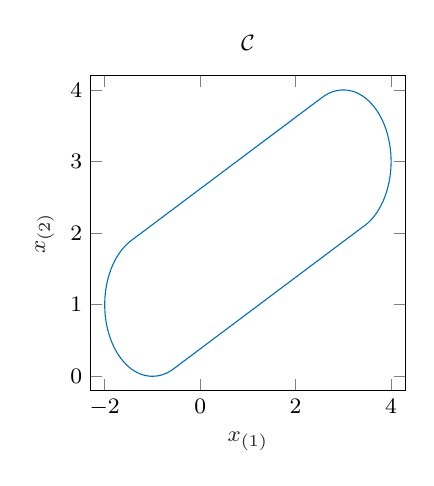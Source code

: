 % This file was created by matlab2tikz.
%
\definecolor{mycolor1}{rgb}{0.0,0.447,0.741}%
%
\begin{tikzpicture}
\footnotesize

\begin{axis}[%
width=4cm,
height=4cm,
at={(0in,0in)},
scale only axis,
xmin=-2.3,
xmax=4.3,
xlabel style={font=\color{white!15!black}},
xlabel={$x_{(1)}$},
ymin=-0.2,
ymax=4.2,
ylabel style={font=\color{white!15!black}},
ylabel={$x_{(2)}$},
axis background/.style={fill=white},
title style={font=\bfseries},
title={$\mathcal{C}$}
]
\addplot [color=mycolor1, forget plot]
  table[row sep=crcr]{%
3.447	2.106\\
3.453	2.108\\
3.47	2.117\\
3.475	2.12\\
3.481	2.123\\
3.486	2.126\\
3.492	2.129\\
3.497	2.132\\
3.503	2.135\\
3.519	2.145\\
3.53	2.152\\
3.551	2.165\\
3.561	2.172\\
3.577	2.183\\
3.582	2.187\\
3.592	2.194\\
3.597	2.198\\
3.602	2.202\\
3.607	2.205\\
3.612	2.209\\
3.617	2.213\\
3.622	2.217\\
3.632	2.225\\
3.637	2.229\\
3.642	2.233\\
3.646	2.237\\
3.656	2.245\\
3.661	2.249\\
3.665	2.253\\
3.67	2.258\\
3.675	2.262\\
3.679	2.266\\
3.684	2.271\\
3.689	2.275\\
3.693	2.279\\
3.698	2.284\\
3.702	2.288\\
3.711	2.297\\
3.72	2.306\\
3.724	2.31\\
3.729	2.315\\
3.733	2.32\\
3.737	2.324\\
3.741	2.329\\
3.75	2.338\\
3.754	2.343\\
3.766	2.357\\
3.77	2.362\\
3.778	2.372\\
3.786	2.382\\
3.79	2.387\\
3.794	2.392\\
3.798	2.397\\
3.801	2.402\\
3.805	2.407\\
3.809	2.412\\
3.812	2.417\\
3.816	2.422\\
3.82	2.427\\
3.823	2.433\\
3.834	2.448\\
3.837	2.453\\
3.848	2.469\\
3.851	2.475\\
3.854	2.48\\
3.857	2.485\\
3.861	2.491\\
3.864	2.496\\
3.867	2.502\\
3.876	2.518\\
3.882	2.529\\
3.891	2.546\\
3.897	2.557\\
3.899	2.563\\
3.902	2.569\\
3.905	2.574\\
3.908	2.58\\
3.91	2.586\\
3.913	2.591\\
3.915	2.597\\
3.918	2.603\\
3.92	2.609\\
3.925	2.62\\
3.928	2.626\\
3.93	2.632\\
3.934	2.644\\
3.937	2.65\\
3.939	2.655\\
3.941	2.662\\
3.943	2.667\\
3.945	2.673\\
3.947	2.679\\
3.949	2.685\\
3.951	2.691\\
3.953	2.697\\
3.955	2.703\\
3.957	2.709\\
3.96	2.721\\
3.964	2.733\\
3.966	2.74\\
3.969	2.752\\
3.973	2.77\\
3.975	2.776\\
3.976	2.782\\
3.977	2.788\\
3.979	2.795\\
3.98	2.801\\
3.981	2.807\\
3.982	2.813\\
3.983	2.819\\
3.985	2.825\\
3.986	2.832\\
3.987	2.838\\
3.988	2.844\\
3.989	2.85\\
3.99	2.857\\
3.99	2.863\\
3.991	2.869\\
3.992	2.875\\
3.993	2.882\\
3.994	2.888\\
3.994	2.894\\
3.995	2.9\\
3.996	2.913\\
3.997	2.919\\
3.997	2.925\\
3.998	2.932\\
3.998	2.938\\
3.998	2.944\\
3.999	2.951\\
3.999	2.957\\
3.999	2.963\\
4.0	2.976\\
4	2.995\\
4	3.007\\
4.0	3.026\\
3.999	3.039\\
3.999	3.051\\
3.998	3.058\\
3.998	3.064\\
3.998	3.07\\
3.997	3.076\\
3.997	3.083\\
3.996	3.089\\
3.995	3.095\\
3.995	3.102\\
3.994	3.108\\
3.994	3.114\\
3.993	3.12\\
3.992	3.127\\
3.991	3.133\\
3.99	3.139\\
3.989	3.151\\
3.987	3.158\\
3.986	3.164\\
3.983	3.183\\
3.982	3.189\\
3.98	3.201\\
3.978	3.207\\
3.977	3.213\\
3.976	3.22\\
3.973	3.232\\
3.971	3.238\\
3.97	3.244\\
3.968	3.25\\
3.967	3.256\\
3.965	3.262\\
3.962	3.274\\
3.96	3.28\\
3.958	3.286\\
3.956	3.292\\
3.951	3.311\\
3.949	3.317\\
3.947	3.322\\
3.945	3.328\\
3.942	3.334\\
3.94	3.34\\
3.938	3.346\\
3.936	3.352\\
3.934	3.358\\
3.932	3.364\\
3.929	3.37\\
3.924	3.381\\
3.922	3.387\\
3.92	3.393\\
3.917	3.399\\
3.914	3.405\\
3.912	3.41\\
3.909	3.416\\
3.907	3.422\\
3.904	3.427\\
3.901	3.433\\
3.899	3.439\\
3.896	3.444\\
3.89	3.456\\
3.884	3.467\\
3.881	3.472\\
3.875	3.483\\
3.866	3.5\\
3.857	3.516\\
3.85	3.527\\
3.847	3.532\\
3.836	3.548\\
3.833	3.553\\
3.826	3.564\\
3.819	3.574\\
3.815	3.579\\
3.8	3.6\\
3.796	3.605\\
3.793	3.61\\
3.789	3.615\\
3.785	3.62\\
3.781	3.625\\
3.777	3.63\\
3.773	3.634\\
3.769	3.639\\
3.765	3.644\\
3.753	3.658\\
3.749	3.663\\
3.744	3.668\\
3.74	3.672\\
3.736	3.677\\
3.723	3.691\\
3.71	3.704\\
3.701	3.713\\
3.696	3.718\\
3.692	3.722\\
3.687	3.726\\
3.678	3.735\\
3.673	3.739\\
3.669	3.744\\
3.664	3.748\\
3.659	3.752\\
3.655	3.756\\
3.645	3.764\\
3.635	3.772\\
3.626	3.78\\
3.621	3.784\\
3.616	3.788\\
3.611	3.792\\
3.606	3.796\\
3.601	3.8\\
3.596	3.803\\
3.591	3.807\\
3.586	3.811\\
3.58	3.814\\
3.575	3.818\\
3.57	3.822\\
3.565	3.825\\
3.56	3.829\\
3.554	3.832\\
3.549	3.836\\
3.544	3.839\\
3.533	3.846\\
3.528	3.849\\
3.523	3.853\\
3.512	3.859\\
3.506	3.862\\
3.501	3.865\\
3.496	3.869\\
3.49	3.872\\
3.485	3.875\\
3.479	3.878\\
3.474	3.881\\
3.468	3.884\\
3.462	3.887\\
3.457	3.89\\
3.446	3.895\\
3.44	3.898\\
3.434	3.901\\
3.423	3.906\\
3.412	3.911\\
3.406	3.914\\
3.4	3.917\\
3.388	3.921\\
3.383	3.924\\
3.377	3.926\\
3.371	3.929\\
3.365	3.931\\
3.359	3.933\\
3.341	3.94\\
3.336	3.942\\
3.33	3.944\\
3.324	3.946\\
3.312	3.95\\
3.306	3.952\\
3.3	3.954\\
3.294	3.956\\
3.282	3.959\\
3.276	3.961\\
3.27	3.963\\
3.264	3.965\\
3.245	3.97\\
3.233	3.973\\
3.221	3.975\\
3.215	3.977\\
3.208	3.978\\
3.196	3.981\\
3.19	3.982\\
3.184	3.983\\
3.165	3.986\\
3.159	3.987\\
3.153	3.988\\
3.14	3.99\\
3.134	3.991\\
3.122	3.993\\
3.115	3.993\\
3.109	3.994\\
3.103	3.995\\
3.096	3.995\\
3.09	3.996\\
3.084	3.997\\
3.078	3.997\\
3.071	3.997\\
3.065	3.998\\
3.059	3.998\\
3.04	3.999\\
3.021	4.0\\
3.009	4\\
2.996	4\\
2.99	4.0\\
2.983	4.0\\
2.977	4.0\\
2.971	4.0\\
2.965	3.999\\
2.939	3.998\\
2.933	3.998\\
2.927	3.997\\
2.908	3.996\\
2.902	3.995\\
2.889	3.994\\
2.883	3.993\\
2.877	3.992\\
2.87	3.992\\
2.864	3.991\\
2.858	3.99\\
2.852	3.989\\
2.845	3.988\\
2.839	3.987\\
2.833	3.986\\
2.821	3.984\\
2.814	3.983\\
2.808	3.981\\
2.796	3.979\\
2.79	3.978\\
2.784	3.976\\
2.777	3.975\\
2.771	3.974\\
2.753	3.969\\
2.735	3.964\\
2.729	3.962\\
2.723	3.961\\
2.717	3.959\\
2.711	3.957\\
2.704	3.955\\
2.699	3.954\\
2.692	3.952\\
2.687	3.95\\
2.681	3.948\\
2.675	3.946\\
2.669	3.943\\
2.663	3.941\\
2.657	3.939\\
2.645	3.935\\
2.639	3.933\\
2.633	3.93\\
2.627	3.928\\
2.616	3.923\\
2.61	3.921\\
2.604	3.918\\
2.593	3.913\\
2.581	3.908\\
2.564	3.9\\
2.558	3.897\\
-1.453	1.892\\
-1.47	1.883\\
-1.475	1.88\\
-1.481	1.877\\
-1.486	1.874\\
-1.492	1.871\\
-1.497	1.868\\
-1.503	1.865\\
-1.519	1.855\\
-1.53	1.848\\
-1.551	1.835\\
-1.561	1.828\\
-1.577	1.817\\
-1.582	1.813\\
-1.592	1.806\\
-1.597	1.802\\
-1.602	1.798\\
-1.607	1.795\\
-1.612	1.791\\
-1.617	1.787\\
-1.622	1.783\\
-1.632	1.775\\
-1.637	1.771\\
-1.642	1.767\\
-1.646	1.763\\
-1.656	1.755\\
-1.661	1.751\\
-1.665	1.746\\
-1.67	1.742\\
-1.675	1.738\\
-1.679	1.734\\
-1.684	1.73\\
-1.689	1.725\\
-1.693	1.721\\
-1.698	1.716\\
-1.702	1.712\\
-1.711	1.703\\
-1.72	1.694\\
-1.724	1.69\\
-1.729	1.685\\
-1.733	1.68\\
-1.737	1.676\\
-1.741	1.671\\
-1.75	1.662\\
-1.754	1.657\\
-1.766	1.643\\
-1.77	1.638\\
-1.778	1.628\\
-1.786	1.618\\
-1.79	1.613\\
-1.794	1.608\\
-1.798	1.603\\
-1.801	1.598\\
-1.805	1.593\\
-1.809	1.588\\
-1.812	1.583\\
-1.816	1.578\\
-1.82	1.573\\
-1.823	1.567\\
-1.834	1.552\\
-1.837	1.547\\
-1.848	1.531\\
-1.851	1.525\\
-1.854	1.52\\
-1.857	1.515\\
-1.861	1.509\\
-1.864	1.504\\
-1.867	1.498\\
-1.876	1.482\\
-1.882	1.471\\
-1.891	1.454\\
-1.897	1.443\\
-1.899	1.437\\
-1.902	1.431\\
-1.905	1.426\\
-1.907	1.42\\
-1.91	1.414\\
-1.913	1.409\\
-1.915	1.403\\
-1.918	1.397\\
-1.92	1.391\\
-1.925	1.38\\
-1.927	1.374\\
-1.93	1.368\\
-1.934	1.356\\
-1.937	1.35\\
-1.939	1.345\\
-1.941	1.339\\
-1.943	1.333\\
-1.945	1.327\\
-1.947	1.321\\
-1.949	1.315\\
-1.951	1.309\\
-1.953	1.303\\
-1.955	1.297\\
-1.957	1.291\\
-1.96	1.279\\
-1.964	1.266\\
-1.966	1.26\\
-1.969	1.248\\
-1.973	1.23\\
-1.975	1.224\\
-1.976	1.218\\
-1.977	1.212\\
-1.979	1.205\\
-1.98	1.199\\
-1.981	1.193\\
-1.982	1.187\\
-1.984	1.181\\
-1.985	1.175\\
-1.986	1.168\\
-1.987	1.162\\
-1.988	1.156\\
-1.989	1.15\\
-1.99	1.143\\
-1.99	1.137\\
-1.991	1.131\\
-1.992	1.125\\
-1.993	1.118\\
-1.994	1.112\\
-1.994	1.106\\
-1.995	1.1\\
-1.996	1.087\\
-1.997	1.081\\
-1.997	1.075\\
-1.998	1.068\\
-1.998	1.062\\
-1.998	1.056\\
-1.999	1.049\\
-1.999	1.043\\
-1.999	1.037\\
-2.0	1.024\\
-2	1.005\\
-2	0.993\\
-2.0	0.974\\
-1.999	0.961\\
-1.999	0.949\\
-1.998	0.943\\
-1.998	0.936\\
-1.998	0.93\\
-1.997	0.924\\
-1.997	0.917\\
-1.996	0.911\\
-1.996	0.905\\
-1.995	0.898\\
-1.994	0.892\\
-1.994	0.886\\
-1.993	0.88\\
-1.992	0.874\\
-1.991	0.867\\
-1.99	0.861\\
-1.988	0.849\\
-1.988	0.842\\
-1.986	0.836\\
-1.983	0.818\\
-1.982	0.811\\
-1.98	0.799\\
-1.978	0.793\\
-1.977	0.787\\
-1.976	0.78\\
-1.973	0.768\\
-1.971	0.762\\
-1.97	0.756\\
-1.968	0.75\\
-1.967	0.744\\
-1.965	0.738\\
-1.962	0.726\\
-1.96	0.72\\
-1.958	0.714\\
-1.956	0.708\\
-1.951	0.69\\
-1.949	0.683\\
-1.947	0.678\\
-1.944	0.672\\
-1.942	0.666\\
-1.94	0.66\\
-1.938	0.654\\
-1.936	0.648\\
-1.934	0.642\\
-1.931	0.636\\
-1.929	0.63\\
-1.924	0.619\\
-1.922	0.613\\
-1.92	0.607\\
-1.917	0.601\\
-1.915	0.596\\
-1.912	0.59\\
-1.909	0.584\\
-1.907	0.578\\
-1.904	0.573\\
-1.901	0.567\\
-1.899	0.561\\
-1.896	0.556\\
-1.89	0.544\\
-1.884	0.533\\
-1.881	0.528\\
-1.875	0.517\\
-1.866	0.5\\
-1.857	0.484\\
-1.85	0.473\\
-1.847	0.468\\
-1.836	0.452\\
-1.833	0.447\\
-1.826	0.436\\
-1.819	0.426\\
-1.815	0.421\\
-1.8	0.4\\
-1.796	0.395\\
-1.793	0.39\\
-1.789	0.385\\
-1.785	0.38\\
-1.781	0.375\\
-1.777	0.37\\
-1.773	0.366\\
-1.769	0.361\\
-1.765	0.356\\
-1.753	0.342\\
-1.749	0.337\\
-1.744	0.332\\
-1.74	0.328\\
-1.736	0.323\\
-1.723	0.309\\
-1.71	0.296\\
-1.701	0.287\\
-1.696	0.282\\
-1.692	0.278\\
-1.687	0.274\\
-1.678	0.265\\
-1.673	0.261\\
-1.669	0.257\\
-1.664	0.252\\
-1.659	0.248\\
-1.655	0.244\\
-1.645	0.236\\
-1.635	0.228\\
-1.626	0.22\\
-1.621	0.216\\
-1.616	0.212\\
-1.611	0.208\\
-1.606	0.204\\
-1.601	0.201\\
-1.596	0.197\\
-1.591	0.193\\
-1.585	0.189\\
-1.58	0.186\\
-1.575	0.182\\
-1.57	0.178\\
-1.565	0.175\\
-1.56	0.171\\
-1.554	0.168\\
-1.549	0.164\\
-1.544	0.161\\
-1.533	0.154\\
-1.528	0.151\\
-1.523	0.147\\
-1.512	0.141\\
-1.506	0.138\\
-1.501	0.135\\
-1.496	0.131\\
-1.49	0.128\\
-1.485	0.125\\
-1.479	0.122\\
-1.474	0.119\\
-1.468	0.116\\
-1.462	0.113\\
-1.457	0.11\\
-1.446	0.105\\
-1.44	0.102\\
-1.434	0.099\\
-1.423	0.094\\
-1.411	0.089\\
-1.406	0.086\\
-1.4	0.084\\
-1.388	0.079\\
-1.383	0.076\\
-1.377	0.074\\
-1.371	0.071\\
-1.365	0.069\\
-1.359	0.067\\
-1.341	0.06\\
-1.336	0.058\\
-1.33	0.056\\
-1.324	0.054\\
-1.312	0.05\\
-1.306	0.048\\
-1.3	0.046\\
-1.294	0.044\\
-1.282	0.041\\
-1.276	0.039\\
-1.27	0.037\\
-1.264	0.035\\
-1.245	0.03\\
-1.233	0.028\\
-1.221	0.025\\
-1.215	0.023\\
-1.208	0.022\\
-1.196	0.019\\
-1.19	0.018\\
-1.184	0.017\\
-1.165	0.014\\
-1.159	0.013\\
-1.153	0.012\\
-1.14	0.01\\
-1.134	0.009\\
-1.122	0.007\\
-1.115	0.007\\
-1.109	0.006\\
-1.103	0.005\\
-1.097	0.005\\
-1.09	0.004\\
-1.084	0.004\\
-1.078	0.003\\
-1.071	0.003\\
-1.065	0.002\\
-1.059	0.002\\
-1.04	0.001\\
-1.021	0.0\\
-1.008	0\\
-0.996	0\\
-0.99	0.0\\
-0.983	0.0\\
-0.977	0.0\\
-0.971	0.0\\
-0.965	0.001\\
-0.939	0.002\\
-0.933	0.002\\
-0.927	0.003\\
-0.908	0.004\\
-0.902	0.005\\
-0.889	0.006\\
-0.883	0.007\\
-0.877	0.008\\
-0.87	0.008\\
-0.864	0.009\\
-0.858	0.01\\
-0.852	0.011\\
-0.846	0.012\\
-0.839	0.013\\
-0.833	0.014\\
-0.821	0.016\\
-0.814	0.017\\
-0.808	0.019\\
-0.796	0.021\\
-0.79	0.022\\
-0.784	0.024\\
-0.777	0.025\\
-0.771	0.026\\
-0.753	0.031\\
-0.735	0.036\\
-0.729	0.037\\
-0.723	0.039\\
-0.717	0.041\\
-0.711	0.043\\
-0.705	0.045\\
-0.699	0.046\\
-0.693	0.048\\
-0.686	0.05\\
-0.681	0.052\\
-0.675	0.054\\
-0.669	0.057\\
-0.663	0.059\\
-0.657	0.061\\
-0.645	0.065\\
-0.639	0.067\\
-0.633	0.07\\
-0.627	0.072\\
-0.616	0.077\\
-0.61	0.079\\
-0.604	0.082\\
-0.593	0.087\\
-0.581	0.092\\
-0.564	0.1\\
-0.558	0.103\\
3.447	2.106\\
};
\end{axis}
\end{tikzpicture}%